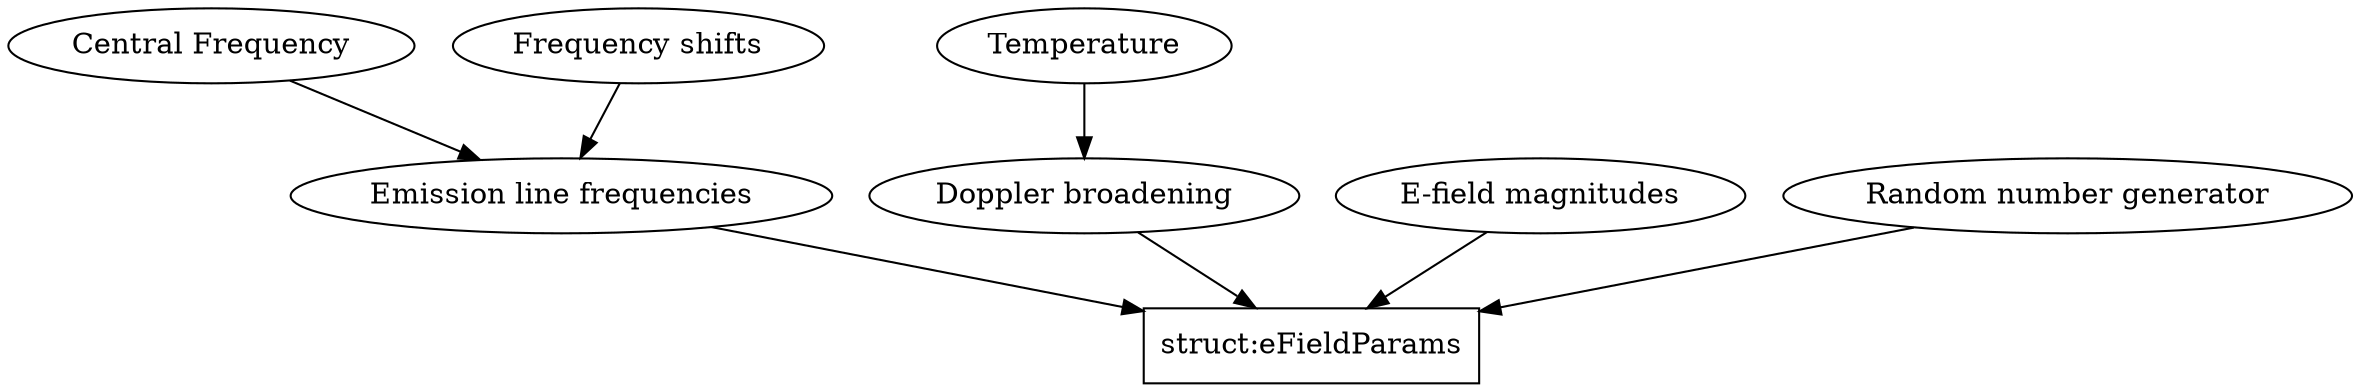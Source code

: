 digraph G{
    
    // *** User input ***
    // frequencies
    f0 [label="Central Frequency"];
    Delta [label="Frequency shifts"];
    fM [label="Emission line frequencies"];
    f0->fM;
    Delta->fM;

    // Doppler broadenening
    sigDopp [label="Doppler broadening"];
    temp [label="Temperature"];
    temp->sigDopp;

    // 
    emag [label="E-field magnitudes"];
    rng [label="Random number generator"];
    
    // make efield parameter object
    ep [label="struct:eFieldParams",shape=rectangle];
    fM->ep;
    sigDopp->ep;
    emag->ep;
    rng->ep;

}
